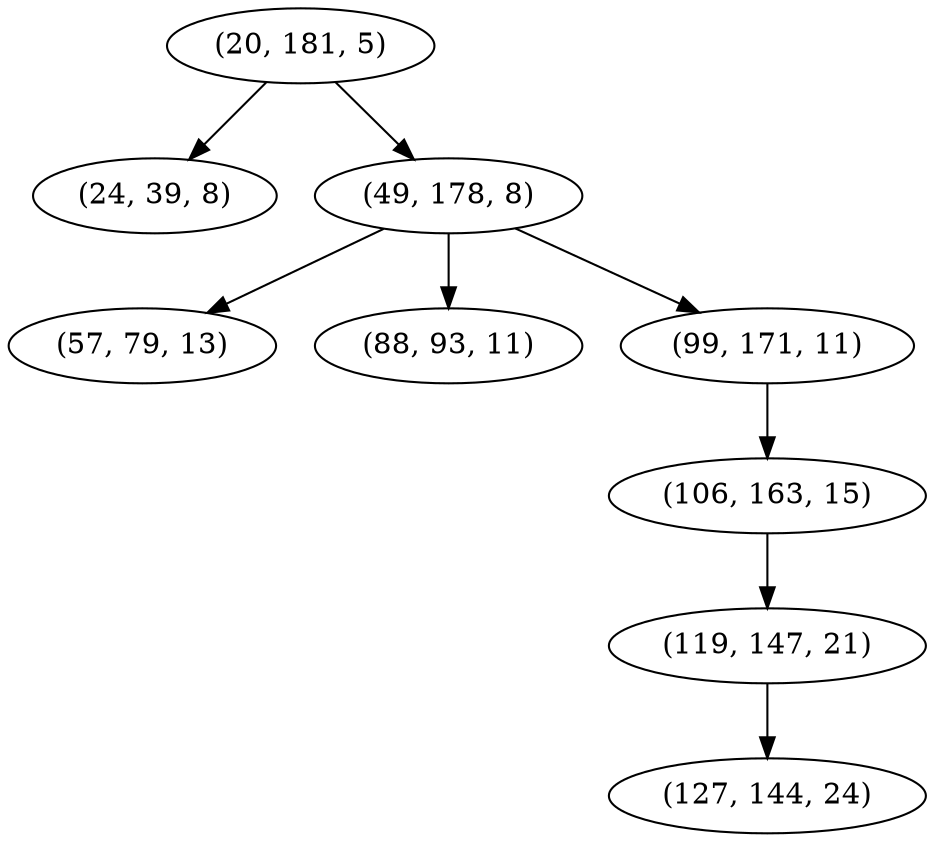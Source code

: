digraph tree {
    "(20, 181, 5)";
    "(24, 39, 8)";
    "(49, 178, 8)";
    "(57, 79, 13)";
    "(88, 93, 11)";
    "(99, 171, 11)";
    "(106, 163, 15)";
    "(119, 147, 21)";
    "(127, 144, 24)";
    "(20, 181, 5)" -> "(24, 39, 8)";
    "(20, 181, 5)" -> "(49, 178, 8)";
    "(49, 178, 8)" -> "(57, 79, 13)";
    "(49, 178, 8)" -> "(88, 93, 11)";
    "(49, 178, 8)" -> "(99, 171, 11)";
    "(99, 171, 11)" -> "(106, 163, 15)";
    "(106, 163, 15)" -> "(119, 147, 21)";
    "(119, 147, 21)" -> "(127, 144, 24)";
}
